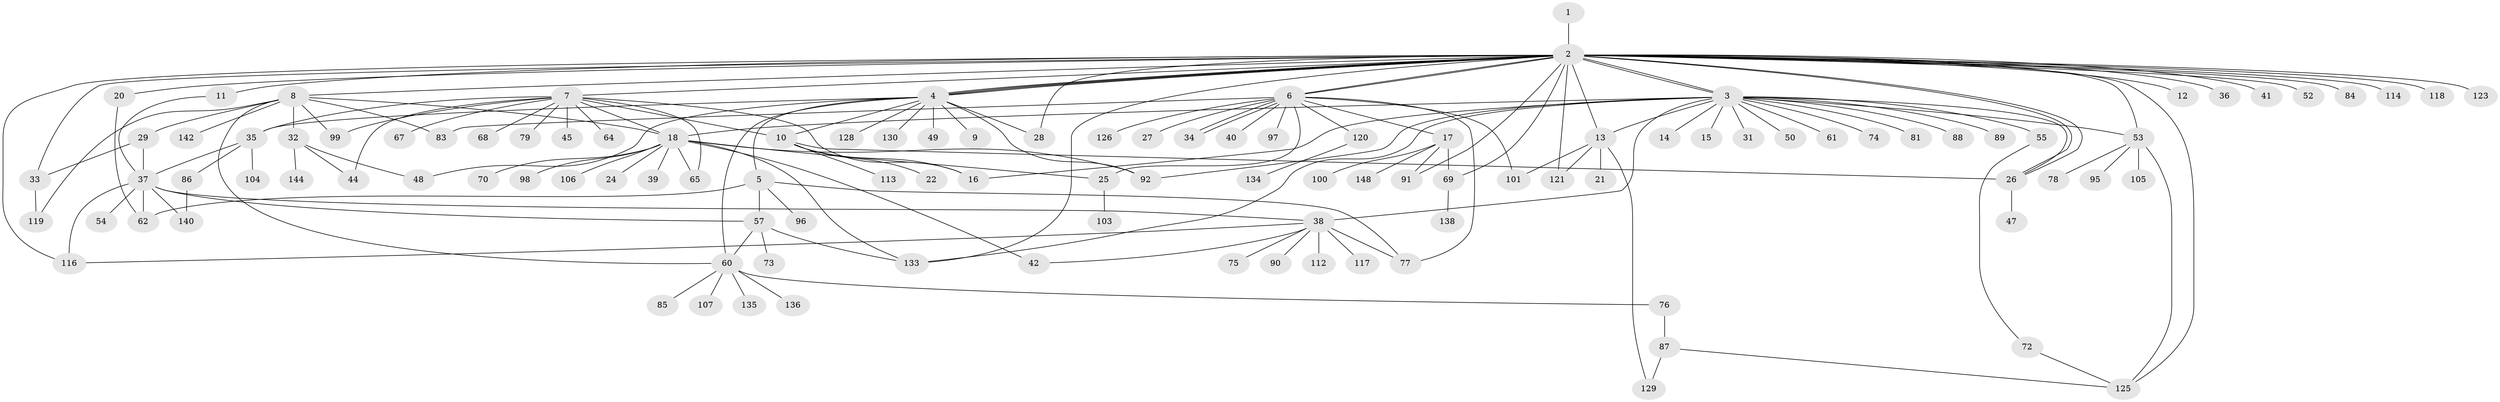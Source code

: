 // Generated by graph-tools (version 1.1) at 2025/23/03/03/25 07:23:55]
// undirected, 114 vertices, 166 edges
graph export_dot {
graph [start="1"]
  node [color=gray90,style=filled];
  1;
  2 [super="+63"];
  3 [super="+132"];
  4 [super="+46"];
  5 [super="+43"];
  6 [super="+145"];
  7 [super="+102"];
  8 [super="+23"];
  9;
  10 [super="+30"];
  11;
  12;
  13 [super="+19"];
  14;
  15;
  16 [super="+146"];
  17;
  18 [super="+56"];
  20 [super="+94"];
  21;
  22;
  24 [super="+82"];
  25 [super="+124"];
  26;
  27;
  28 [super="+108"];
  29 [super="+115"];
  31;
  32 [super="+139"];
  33 [super="+59"];
  34;
  35 [super="+58"];
  36;
  37 [super="+137"];
  38 [super="+71"];
  39;
  40;
  41;
  42 [super="+109"];
  44 [super="+51"];
  45;
  47;
  48 [super="+141"];
  49;
  50;
  52;
  53 [super="+80"];
  54;
  55;
  57 [super="+93"];
  60 [super="+66"];
  61;
  62 [super="+110"];
  64;
  65;
  67;
  68;
  69;
  70;
  72;
  73;
  74;
  75;
  76;
  77;
  78;
  79;
  81;
  83;
  84;
  85;
  86;
  87 [super="+111"];
  88;
  89;
  90;
  91;
  92;
  95;
  96 [super="+143"];
  97;
  98 [super="+131"];
  99;
  100;
  101;
  103;
  104;
  105;
  106;
  107;
  112;
  113;
  114;
  116 [super="+122"];
  117;
  118;
  119;
  120;
  121;
  123;
  125 [super="+127"];
  126;
  128;
  129;
  130;
  133 [super="+147"];
  134;
  135;
  136;
  138;
  140;
  142;
  144;
  148;
  1 -- 2;
  2 -- 3;
  2 -- 3;
  2 -- 4;
  2 -- 4;
  2 -- 4;
  2 -- 4;
  2 -- 6;
  2 -- 6;
  2 -- 7;
  2 -- 8;
  2 -- 11;
  2 -- 12;
  2 -- 13;
  2 -- 20;
  2 -- 26 [weight=2];
  2 -- 26;
  2 -- 28;
  2 -- 33;
  2 -- 36;
  2 -- 41;
  2 -- 52;
  2 -- 69;
  2 -- 84;
  2 -- 91;
  2 -- 114;
  2 -- 116;
  2 -- 118;
  2 -- 123;
  2 -- 125;
  2 -- 133;
  2 -- 121;
  2 -- 53;
  3 -- 14;
  3 -- 15;
  3 -- 18;
  3 -- 26;
  3 -- 31;
  3 -- 38;
  3 -- 50;
  3 -- 53;
  3 -- 55;
  3 -- 61;
  3 -- 74;
  3 -- 81;
  3 -- 88;
  3 -- 89;
  3 -- 92;
  3 -- 133;
  3 -- 13;
  3 -- 16;
  4 -- 5;
  4 -- 9;
  4 -- 10;
  4 -- 28;
  4 -- 35;
  4 -- 48;
  4 -- 49;
  4 -- 60;
  4 -- 92;
  4 -- 128;
  4 -- 130;
  5 -- 57;
  5 -- 62;
  5 -- 77;
  5 -- 96;
  6 -- 17;
  6 -- 25;
  6 -- 27;
  6 -- 34;
  6 -- 34;
  6 -- 40;
  6 -- 83;
  6 -- 97;
  6 -- 101;
  6 -- 120;
  6 -- 126;
  6 -- 77;
  7 -- 10;
  7 -- 16;
  7 -- 18;
  7 -- 44;
  7 -- 45;
  7 -- 64;
  7 -- 65;
  7 -- 67;
  7 -- 68;
  7 -- 79;
  7 -- 99;
  7 -- 35;
  8 -- 29;
  8 -- 32;
  8 -- 60;
  8 -- 83;
  8 -- 18;
  8 -- 99;
  8 -- 119;
  8 -- 142;
  10 -- 22;
  10 -- 26;
  10 -- 113;
  10 -- 16;
  11 -- 37;
  13 -- 101;
  13 -- 129;
  13 -- 21;
  13 -- 121;
  17 -- 69;
  17 -- 91;
  17 -- 100;
  17 -- 148;
  18 -- 24;
  18 -- 25;
  18 -- 39;
  18 -- 42;
  18 -- 70;
  18 -- 92;
  18 -- 98;
  18 -- 133;
  18 -- 65;
  18 -- 106;
  20 -- 62;
  25 -- 103;
  26 -- 47;
  29 -- 33;
  29 -- 37;
  32 -- 44;
  32 -- 144;
  32 -- 48;
  33 -- 119;
  35 -- 37;
  35 -- 86;
  35 -- 104;
  37 -- 38;
  37 -- 54;
  37 -- 57;
  37 -- 62;
  37 -- 140;
  37 -- 116;
  38 -- 42;
  38 -- 75;
  38 -- 77;
  38 -- 90;
  38 -- 112;
  38 -- 116;
  38 -- 117;
  53 -- 78;
  53 -- 105;
  53 -- 125;
  53 -- 95;
  55 -- 72;
  57 -- 73;
  57 -- 133;
  57 -- 60;
  60 -- 76;
  60 -- 85;
  60 -- 136;
  60 -- 107;
  60 -- 135;
  69 -- 138;
  72 -- 125;
  76 -- 87;
  86 -- 140;
  87 -- 129;
  87 -- 125;
  120 -- 134;
}
